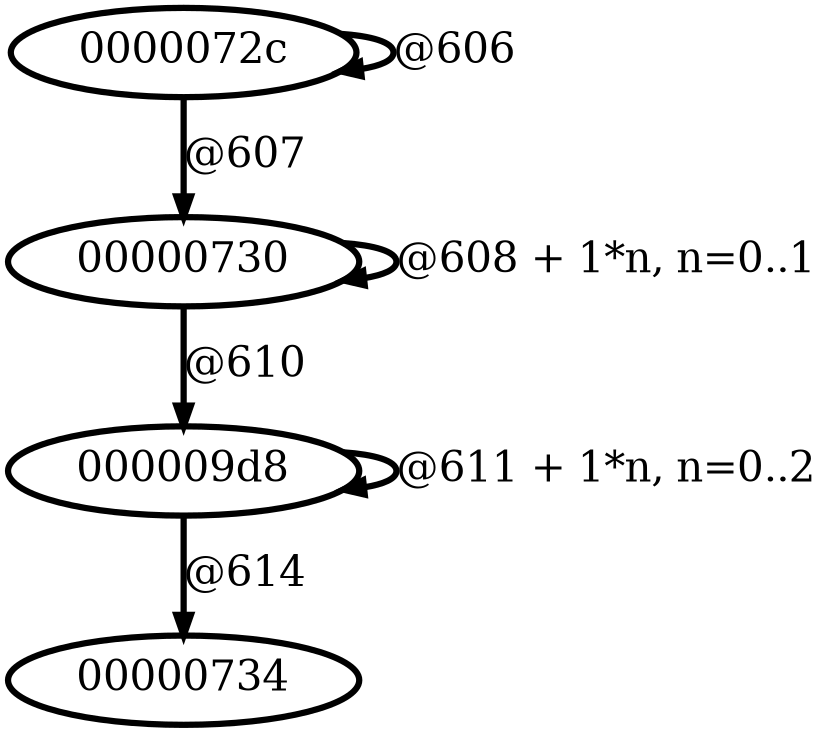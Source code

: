 digraph G {
        node [style=rounded, penwidth=3, fontsize=20, shape=oval];
        "0000072c" -> "0000072c" [label="@606", color=black,arrowsize=1,style=bold,penwidth=3,fontsize=20];
"0000072c" -> "00000730" [label="@607", color=black,arrowsize=1,style=bold,penwidth=3,fontsize=20];
"00000730" -> "00000730" [label="@608 + 1*n, n=0..1", color=black,arrowsize=1,style=bold,penwidth=3,fontsize=20];
"00000730" -> "000009d8" [label="@610", color=black,arrowsize=1,style=bold,penwidth=3,fontsize=20];
"000009d8" -> "000009d8" [label="@611 + 1*n, n=0..2", color=black,arrowsize=1,style=bold,penwidth=3,fontsize=20];
"000009d8" -> "00000734" [label="@614", color=black,arrowsize=1,style=bold,penwidth=3,fontsize=20];
}
